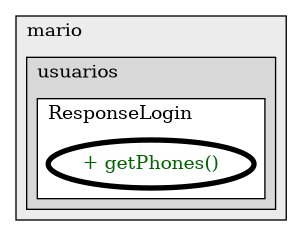 @startuml

/' diagram meta data start
config=CallConfiguration;
{
  "rootMethod": "com.mario.usuarios.classes.ResponseLogin#getPhones()",
  "projectClassification": {
    "searchMode": "OpenProject", // OpenProject, AllProjects
    "includedProjects": "",
    "pathEndKeywords": "*.impl",
    "isClientPath": "",
    "isClientName": "",
    "isTestPath": "",
    "isTestName": "",
    "isMappingPath": "",
    "isMappingName": "",
    "isDataAccessPath": "",
    "isDataAccessName": "",
    "isDataStructurePath": "",
    "isDataStructureName": "",
    "isInterfaceStructuresPath": "",
    "isInterfaceStructuresName": "",
    "isEntryPointPath": "",
    "isEntryPointName": "",
    "treatFinalFieldsAsMandatory": false
  },
  "graphRestriction": {
    "classPackageExcludeFilter": "",
    "classPackageIncludeFilter": "",
    "classNameExcludeFilter": "",
    "classNameIncludeFilter": "",
    "methodNameExcludeFilter": "",
    "methodNameIncludeFilter": "",
    "removeByInheritance": "", // inheritance/annotation based filtering is done in a second step
    "removeByAnnotation": "",
    "removeByClassPackage": "", // cleanup the graph after inheritance/annotation based filtering is done
    "removeByClassName": "",
    "cutMappings": false,
    "cutEnum": true,
    "cutTests": true,
    "cutClient": true,
    "cutDataAccess": true,
    "cutInterfaceStructures": true,
    "cutDataStructures": true,
    "cutGetterAndSetter": true,
    "cutConstructors": true
  },
  "graphTraversal": {
    "forwardDepth": 6,
    "backwardDepth": 6,
    "classPackageExcludeFilter": "",
    "classPackageIncludeFilter": "",
    "classNameExcludeFilter": "",
    "classNameIncludeFilter": "",
    "methodNameExcludeFilter": "",
    "methodNameIncludeFilter": "",
    "hideMappings": false,
    "hideDataStructures": false,
    "hidePrivateMethods": true,
    "hideInterfaceCalls": true, // indirection: implementation -> interface (is hidden) -> implementation
    "onlyShowApplicationEntryPoints": false, // root node is included
    "useMethodCallsForStructureDiagram": "ForwardOnly" // ForwardOnly, BothDirections, No
  },
  "details": {
    "aggregation": "GroupByClass", // ByClass, GroupByClass, None
    "showMethodParametersTypes": false,
    "showMethodParametersNames": false,
    "showMethodReturnType": false,
    "showPackageLevels": 2,
    "showCallOrder": false,
    "edgeMode": "MethodsOnly", // TypesOnly, MethodsOnly, TypesAndMethods, MethodsAndDirectTypeUsage
    "showDetailedClassStructure": false
  },
  "rootClass": "com.mario.usuarios.classes.ResponseLogin",
  "extensionCallbackMethod": "" // qualified.class.name#methodName - signature: public static String method(String)
}
diagram meta data end '/



digraph g {
    rankdir="LR"
    splines=polyline
    

'nodes 
subgraph cluster_103666436 { 
   	label=mario
	labeljust=l
	fillcolor="#ececec"
	style=filled
   
   subgraph cluster_1532315985 { 
   	label=usuarios
	labeljust=l
	fillcolor="#d8d8d8"
	style=filled
   
   subgraph cluster_206609906 { 
   	label=ResponseLogin
	labeljust=l
	fillcolor=white
	style=filled
   
   ResponseLogin482097420XXXgetPhones0[
	label="+ getPhones()"
	style=filled
	fillcolor=white
	tooltip="ResponseLogin

null"
	penwidth=4
	fontcolor=darkgreen
];
} 
} 
} 

'edges    

    
}
@enduml